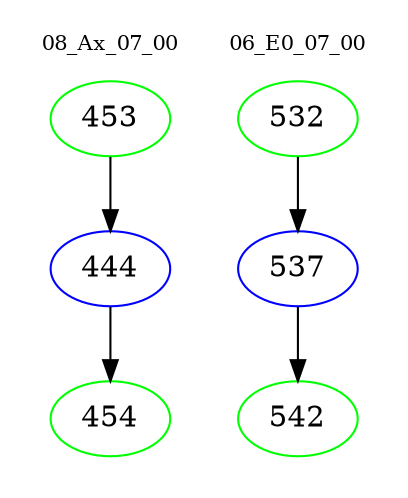 digraph{
subgraph cluster_0 {
color = white
label = "08_Ax_07_00";
fontsize=10;
T0_453 [label="453", color="green"]
T0_453 -> T0_444 [color="black"]
T0_444 [label="444", color="blue"]
T0_444 -> T0_454 [color="black"]
T0_454 [label="454", color="green"]
}
subgraph cluster_1 {
color = white
label = "06_E0_07_00";
fontsize=10;
T1_532 [label="532", color="green"]
T1_532 -> T1_537 [color="black"]
T1_537 [label="537", color="blue"]
T1_537 -> T1_542 [color="black"]
T1_542 [label="542", color="green"]
}
}
